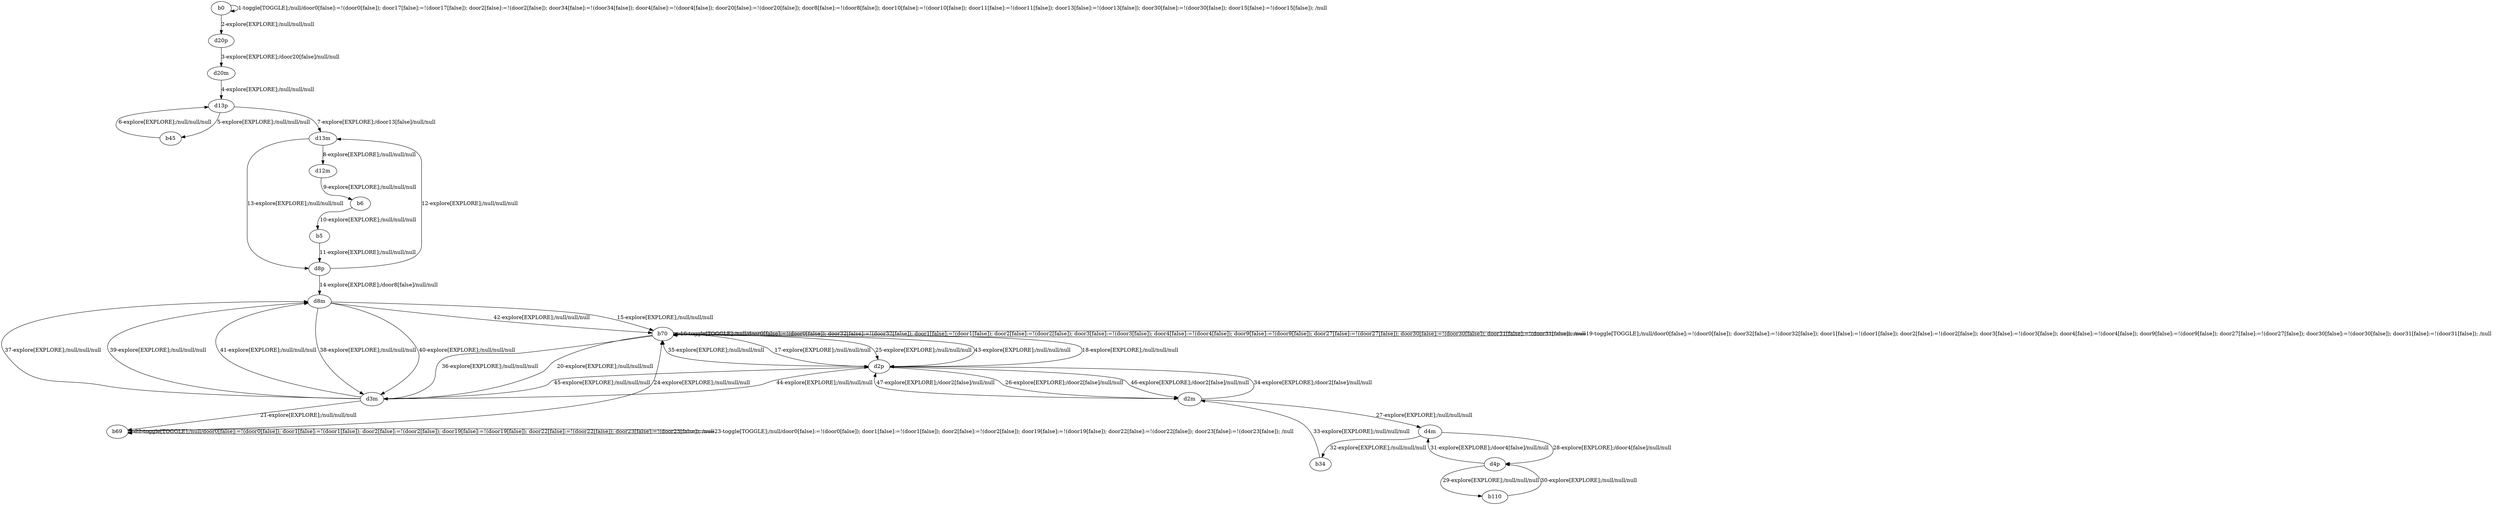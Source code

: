 # Total number of goals covered by this test: 1
# b110 --> d4p

digraph g {
"b0" -> "b0" [label = "1-toggle[TOGGLE];/null/door0[false]:=!(door0[false]); door17[false]:=!(door17[false]); door2[false]:=!(door2[false]); door34[false]:=!(door34[false]); door4[false]:=!(door4[false]); door20[false]:=!(door20[false]); door8[false]:=!(door8[false]); door10[false]:=!(door10[false]); door11[false]:=!(door11[false]); door13[false]:=!(door13[false]); door30[false]:=!(door30[false]); door15[false]:=!(door15[false]); /null"];
"b0" -> "d20p" [label = "2-explore[EXPLORE];/null/null/null"];
"d20p" -> "d20m" [label = "3-explore[EXPLORE];/door20[false]/null/null"];
"d20m" -> "d13p" [label = "4-explore[EXPLORE];/null/null/null"];
"d13p" -> "b45" [label = "5-explore[EXPLORE];/null/null/null"];
"b45" -> "d13p" [label = "6-explore[EXPLORE];/null/null/null"];
"d13p" -> "d13m" [label = "7-explore[EXPLORE];/door13[false]/null/null"];
"d13m" -> "d12m" [label = "8-explore[EXPLORE];/null/null/null"];
"d12m" -> "b6" [label = "9-explore[EXPLORE];/null/null/null"];
"b6" -> "b5" [label = "10-explore[EXPLORE];/null/null/null"];
"b5" -> "d8p" [label = "11-explore[EXPLORE];/null/null/null"];
"d8p" -> "d13m" [label = "12-explore[EXPLORE];/null/null/null"];
"d13m" -> "d8p" [label = "13-explore[EXPLORE];/null/null/null"];
"d8p" -> "d8m" [label = "14-explore[EXPLORE];/door8[false]/null/null"];
"d8m" -> "b70" [label = "15-explore[EXPLORE];/null/null/null"];
"b70" -> "b70" [label = "16-toggle[TOGGLE];/null/door0[false]:=!(door0[false]); door32[false]:=!(door32[false]); door1[false]:=!(door1[false]); door2[false]:=!(door2[false]); door3[false]:=!(door3[false]); door4[false]:=!(door4[false]); door9[false]:=!(door9[false]); door27[false]:=!(door27[false]); door30[false]:=!(door30[false]); door31[false]:=!(door31[false]); /null"];
"b70" -> "d2p" [label = "17-explore[EXPLORE];/null/null/null"];
"d2p" -> "b70" [label = "18-explore[EXPLORE];/null/null/null"];
"b70" -> "b70" [label = "19-toggle[TOGGLE];/null/door0[false]:=!(door0[false]); door32[false]:=!(door32[false]); door1[false]:=!(door1[false]); door2[false]:=!(door2[false]); door3[false]:=!(door3[false]); door4[false]:=!(door4[false]); door9[false]:=!(door9[false]); door27[false]:=!(door27[false]); door30[false]:=!(door30[false]); door31[false]:=!(door31[false]); /null"];
"b70" -> "d3m" [label = "20-explore[EXPLORE];/null/null/null"];
"d3m" -> "b69" [label = "21-explore[EXPLORE];/null/null/null"];
"b69" -> "b69" [label = "22-toggle[TOGGLE];/null/door0[false]:=!(door0[false]); door1[false]:=!(door1[false]); door2[false]:=!(door2[false]); door19[false]:=!(door19[false]); door22[false]:=!(door22[false]); door23[false]:=!(door23[false]); /null"];
"b69" -> "b69" [label = "23-toggle[TOGGLE];/null/door0[false]:=!(door0[false]); door1[false]:=!(door1[false]); door2[false]:=!(door2[false]); door19[false]:=!(door19[false]); door22[false]:=!(door22[false]); door23[false]:=!(door23[false]); /null"];
"b69" -> "b70" [label = "24-explore[EXPLORE];/null/null/null"];
"b70" -> "d2p" [label = "25-explore[EXPLORE];/null/null/null"];
"d2p" -> "d2m" [label = "26-explore[EXPLORE];/door2[false]/null/null"];
"d2m" -> "d4m" [label = "27-explore[EXPLORE];/null/null/null"];
"d4m" -> "d4p" [label = "28-explore[EXPLORE];/door4[false]/null/null"];
"d4p" -> "b110" [label = "29-explore[EXPLORE];/null/null/null"];
"b110" -> "d4p" [label = "30-explore[EXPLORE];/null/null/null"];
"d4p" -> "d4m" [label = "31-explore[EXPLORE];/door4[false]/null/null"];
"d4m" -> "b34" [label = "32-explore[EXPLORE];/null/null/null"];
"b34" -> "d2m" [label = "33-explore[EXPLORE];/null/null/null"];
"d2m" -> "d2p" [label = "34-explore[EXPLORE];/door2[false]/null/null"];
"d2p" -> "b70" [label = "35-explore[EXPLORE];/null/null/null"];
"b70" -> "d3m" [label = "36-explore[EXPLORE];/null/null/null"];
"d3m" -> "d8m" [label = "37-explore[EXPLORE];/null/null/null"];
"d8m" -> "d3m" [label = "38-explore[EXPLORE];/null/null/null"];
"d3m" -> "d8m" [label = "39-explore[EXPLORE];/null/null/null"];
"d8m" -> "d3m" [label = "40-explore[EXPLORE];/null/null/null"];
"d3m" -> "d8m" [label = "41-explore[EXPLORE];/null/null/null"];
"d8m" -> "b70" [label = "42-explore[EXPLORE];/null/null/null"];
"b70" -> "d2p" [label = "43-explore[EXPLORE];/null/null/null"];
"d2p" -> "d3m" [label = "44-explore[EXPLORE];/null/null/null"];
"d3m" -> "d2p" [label = "45-explore[EXPLORE];/null/null/null"];
"d2p" -> "d2m" [label = "46-explore[EXPLORE];/door2[false]/null/null"];
"d2m" -> "d2p" [label = "47-explore[EXPLORE];/door2[false]/null/null"];
}